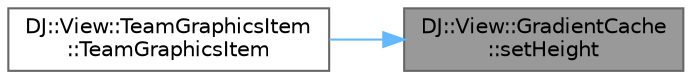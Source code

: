 digraph "DJ::View::GradientCache::setHeight"
{
 // LATEX_PDF_SIZE
  bgcolor="transparent";
  edge [fontname=Helvetica,fontsize=10,labelfontname=Helvetica,labelfontsize=10];
  node [fontname=Helvetica,fontsize=10,shape=box,height=0.2,width=0.4];
  rankdir="RL";
  Node1 [id="Node000001",label="DJ::View::GradientCache\l::setHeight",height=0.2,width=0.4,color="gray40", fillcolor="grey60", style="filled", fontcolor="black",tooltip="Sets the height of the problem gradients."];
  Node1 -> Node2 [id="edge1_Node000001_Node000002",dir="back",color="steelblue1",style="solid",tooltip=" "];
  Node2 [id="Node000002",label="DJ::View::TeamGraphicsItem\l::TeamGraphicsItem",height=0.2,width=0.4,color="grey40", fillcolor="white", style="filled",URL="$class_d_j_1_1_view_1_1_team_graphics_item.html#a76ba517adf5f8561821a824496eac159",tooltip="Constructs a new team item."];
}
